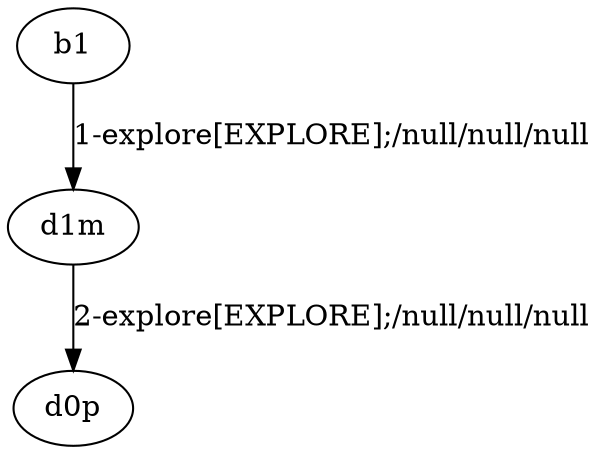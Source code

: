 # Total number of goals covered by this test: 1
# d1m --> d0p

digraph g {
"b1" -> "d1m" [label = "1-explore[EXPLORE];/null/null/null"];
"d1m" -> "d0p" [label = "2-explore[EXPLORE];/null/null/null"];
}